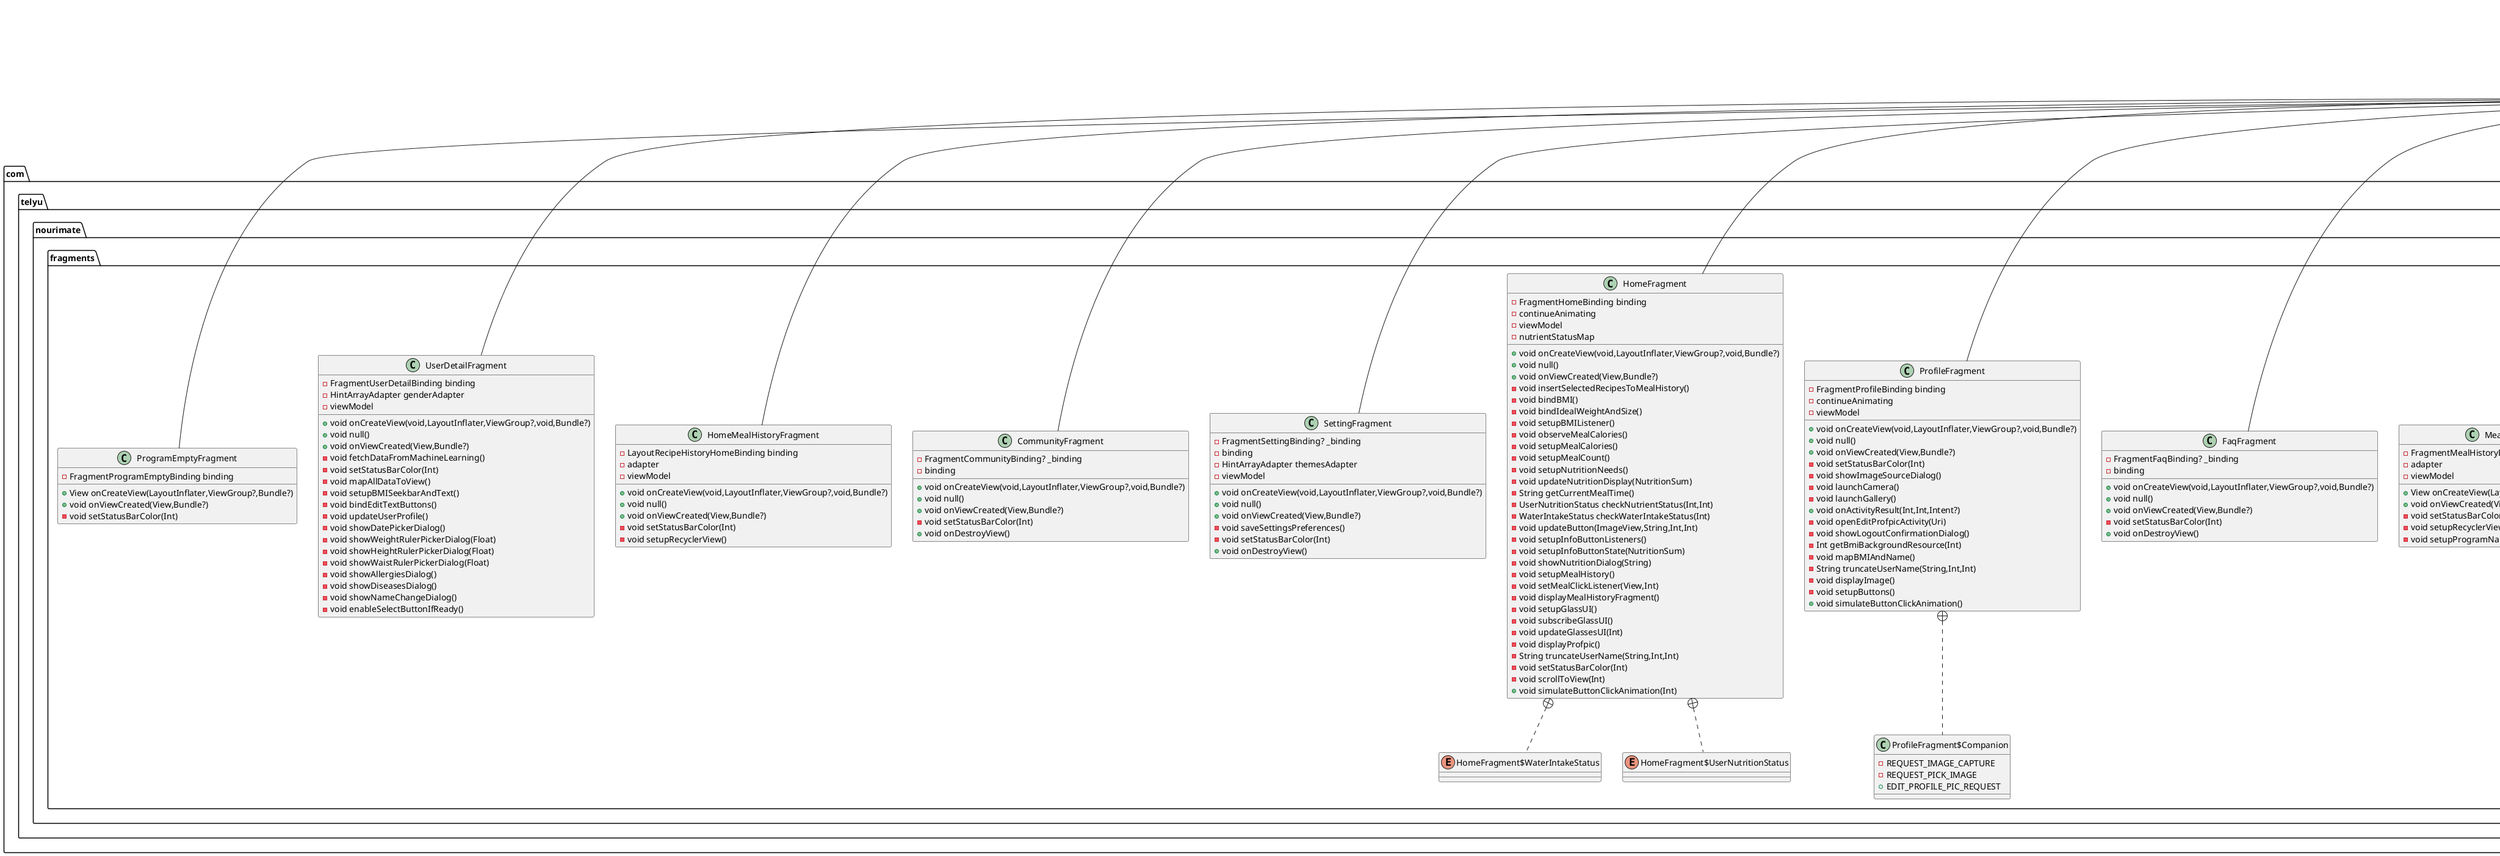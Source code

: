 @startuml
class com.telyu.nourimate.fragments.ProgramFragment {
- FragmentProgramBinding binding
-  viewModel
+ void onCreateView(void,LayoutInflater,ViewGroup?,void,Bundle?)
+ void null()
+ void onViewCreated(View,Bundle?)
- void setStatusBarColor(Int)
- void setupSideButtons()
- void setCurrentFragment(Fragment)
- void restoreProgramState(PopupWindow)
- void showNotificationSidebar()
- void finalizeProgramResults()
- void setupSettingPopup()
- void setupNotificationPopup()
- void checkIfProgramIsOver()
}


class com.telyu.nourimate.fragments.ChangePasswordDialogFragment$Companion {
+ ChangePasswordDialogFragment newInstance()
}

class com.telyu.nourimate.fragments.ChangePasswordDialogFragment {
- FragmentChangePasswordDialogBinding? _binding
-  binding
+ View onCreateView(LayoutInflater,ViewGroup?,Bundle?)
+ void onStart()
- void setWidthPercent(Int)
+ void onDestroyView()
}


class com.telyu.nourimate.fragments.ProgramFilledFragment {
- FragmentProgramFilledBinding binding
-  viewModel
+ View onCreateView(LayoutInflater,ViewGroup?,Bundle?)
- void setStatusBarColor(Int)
+ void onViewCreated(View,Bundle?)
- void setupMealHistoryObservationForBackend(Context)
- void setupMealHistory()
- void setMealClickListener(View,Int)
- void displayMealHistoryFragment()
- void setupMealtimeCalories()
- void setupCurrentAndStartWeight()
- void setupStartingWeight()
- void setupInputCurrentWeight()
- void setupInputCurrentWeightButton()
- void showWeightLimitDialog()
- void setupWeightEntryObservation()
- void setupWeeklyWeightInput()
- void startCountdown(Long)
- void showWeightRulerPickerDialog(Float)
}


class com.telyu.nourimate.fragments.RecipeFragment {
- FragmentRecipeBinding binding
-  weeklyRecipeAdapter
- RecipeAdapter2 breakfastRecipeAdapter
- RecipeAdapter2 lunchRecipeAdapter
- RecipeAdapter2 dinnerRecipeAdapter
-  isRecipesForSearchInserted
-  viewModel
+ void onCreateView(void,LayoutInflater,ViewGroup?,void,Bundle?)
+ void null()
+ void onViewCreated(View,Bundle?)
- void setupFoodMessageVisibility()
- void animateAddToCart(View,String)
- void setStatusBarColor(Int)
- void setupRecyclerViewAdapter()
- void toggleSelection(CombinedRecipe)
- void setupRecyclerView()
- void selectMealType()
- void selectMealTime()
- void updateRecyclerViewVisibility(String)
- void showDailyRecyclerViewsBasedOnMealType()
- void hideAllDailyRecyclerViews()
- void showPopupMenu()
- void setupSearchBarAndSearchView()
- void setupDraggableSelectedItem()
- void displayUserNameAndProfpic()
- String truncateUserName(String,Int,Int)
- void displayImage()
- void createRecommendationsForAllRecipes()
}


class com.telyu.nourimate.fragments.HistoryFragment {
- FragmentHistoryBinding binding
-  adapter
-  viewModel
+ void onCreateView(void,LayoutInflater,ViewGroup?,void,Bundle?)
+ void null()
+ void onViewCreated(View,Bundle?)
- void setStatusBarColor(Int)
- void setupRecyclerView()
}


class com.telyu.nourimate.fragments.ChangeNumberProfileFragment$Companion {
+ ChangeNumberProfileFragment newInstance()
}

class com.telyu.nourimate.fragments.ChangeNumberProfileFragment {
- FragmentChangeNumberProfileBinding? _binding
-  binding
-  viewModel
+ View onCreateView(LayoutInflater,ViewGroup?,Bundle?)
- void changePhoneNumber()
+ void onStart()
- void setWidthPercent(Int)
+ void onDestroyView()
- void showLoading(Boolean)
}


class com.telyu.nourimate.fragments.FaqFragment {
- FragmentFaqBinding? _binding
-  binding
+ void onCreateView(void,LayoutInflater,ViewGroup?,void,Bundle?)
+ void null()
+ void onViewCreated(View,Bundle?)
- void setStatusBarColor(Int)
+ void onDestroyView()
}


class com.telyu.nourimate.fragments.ProfileFragment$Companion {
-  REQUEST_IMAGE_CAPTURE
-  REQUEST_PICK_IMAGE
+  EDIT_PROFILE_PIC_REQUEST
}

class com.telyu.nourimate.fragments.ProfileFragment {
- FragmentProfileBinding binding
-  continueAnimating
-  viewModel
+ void onCreateView(void,LayoutInflater,ViewGroup?,void,Bundle?)
+ void null()
+ void onViewCreated(View,Bundle?)
- void setStatusBarColor(Int)
- void showImageSourceDialog()
- void launchCamera()
- void launchGallery()
+ void onActivityResult(Int,Int,Intent?)
- void openEditProfpicActivity(Uri)
- void showLogoutConfirmationDialog()
- Int getBmiBackgroundResource(Int)
- void mapBMIAndName()
- String truncateUserName(String,Int,Int)
- void displayImage()
- void setupButtons()
+ void simulateButtonClickAnimation()
}


class com.telyu.nourimate.fragments.InfoNutritionDialogFragment$Companion {
+ InfoNutritionDialogFragment newInstance(String,HomeFragment.UserNutritionStatus)
}

class com.telyu.nourimate.fragments.InfoNutritionDialogFragment {
- FragmentInfoNutritionDialogBinding? _binding
-  binding
+ View onCreateView(LayoutInflater,ViewGroup?,Bundle?)
+ void onStart()
- void displayNutrientMessages(String?,HomeFragment.UserNutritionStatus?)
- void setWidthPercent(Int)
+ void onDestroyView()
}


class com.telyu.nourimate.fragments.SettingFragment {
- FragmentSettingBinding? _binding
-  binding
- HintArrayAdapter themesAdapter
-  viewModel
+ void onCreateView(void,LayoutInflater,ViewGroup?,void,Bundle?)
+ void null()
+ void onViewCreated(View,Bundle?)
- void saveSettingsPreferences()
- void setStatusBarColor(Int)
+ void onDestroyView()
}


class com.telyu.nourimate.fragments.CommunityFragment {
- FragmentCommunityBinding? _binding
-  binding
+ void onCreateView(void,LayoutInflater,ViewGroup?,void,Bundle?)
+ void null()
+ void onViewCreated(View,Bundle?)
- void setStatusBarColor(Int)
+ void onDestroyView()
}


class com.telyu.nourimate.fragments.HomeMealHistoryFragment {
- LayoutRecipeHistoryHomeBinding binding
-  adapter
-  viewModel
+ void onCreateView(void,LayoutInflater,ViewGroup?,void,Bundle?)
+ void null()
+ void onViewCreated(View,Bundle?)
- void setStatusBarColor(Int)
- void setupRecyclerView()
}


class com.telyu.nourimate.fragments.UserDetailFragment {
- FragmentUserDetailBinding binding
- HintArrayAdapter genderAdapter
-  viewModel
+ void onCreateView(void,LayoutInflater,ViewGroup?,void,Bundle?)
+ void null()
+ void onViewCreated(View,Bundle?)
- void fetchDataFromMachineLearning()
- void setStatusBarColor(Int)
- void mapAllDataToView()
- void setupBMISeekbarAndText()
- void bindEditTextButtons()
- void updateUserProfile()
- void showDatePickerDialog()
- void showWeightRulerPickerDialog(Float)
- void showHeightRulerPickerDialog(Float)
- void showWaistRulerPickerDialog(Float)
- void showAllergiesDialog()
- void showDiseasesDialog()
- void showNameChangeDialog()
- void enableSelectButtonIfReady()
}


class com.telyu.nourimate.fragments.LogoutDialogFragment {
- FragmentLogoutDialogBinding? _binding
-  binding
-  viewModel
+ Dialog onCreateDialog(Bundle?)
+ void onStart()
- void setWidthPercent(Int)
+ void onDestroyView()
}


class com.telyu.nourimate.fragments.AccountFragment {
- FragmentAccountBinding? _binding
-  binding
-  viewModel
+ void onCreateView(void,LayoutInflater,ViewGroup?,void,Bundle?)
+ void null()
+ void onViewCreated(View,Bundle?)
- void setDataToEditText()
- void setStatusBarColor(Int)
- void onChangePhoneNumberClicked()
- void onChangePasswordClicked(View)
+ void onDestroyView()
}


class com.telyu.nourimate.fragments.ChangePasswordProfileFragment$Companion {
+ ChangePasswordProfileFragment newInstance()
}

class com.telyu.nourimate.fragments.ChangePasswordProfileFragment {
- FragmentChangePasswordProfileBinding? _binding
-  binding
-  viewModel
+ View onCreateView(LayoutInflater,ViewGroup?,Bundle?)
- void changePhoneNumber()
+ void onStart()
- void setWidthPercent(Int)
+ void onDestroyView()
- void showLoading(Boolean)
}


enum com.telyu.nourimate.fragments.HomeFragment$UserNutritionStatus {
}
enum com.telyu.nourimate.fragments.HomeFragment$WaterIntakeStatus {
}
class com.telyu.nourimate.fragments.HomeFragment {
- FragmentHomeBinding binding
-  continueAnimating
-  viewModel
-  nutrientStatusMap
+ void onCreateView(void,LayoutInflater,ViewGroup?,void,Bundle?)
+ void null()
+ void onViewCreated(View,Bundle?)
- void insertSelectedRecipesToMealHistory()
- void bindBMI()
- void bindIdealWeightAndSize()
- void setupBMIListener()
- void observeMealCalories()
- void setupMealCalories()
- void setupMealCount()
- void setupNutritionNeeds()
- void updateNutritionDisplay(NutritionSum)
- String getCurrentMealTime()
- UserNutritionStatus checkNutrientStatus(Int,Int)
- WaterIntakeStatus checkWaterIntakeStatus(Int)
- void updateButton(ImageView,String,Int,Int)
- void setupInfoButtonListeners()
- void setupInfoButtonState(NutritionSum)
- void showNutritionDialog(String)
- void setupMealHistory()
- void setMealClickListener(View,Int)
- void displayMealHistoryFragment()
- void setupGlassUI()
- void subscribeGlassUI()
- void updateGlassesUI(Int)
- void displayProfpic()
- String truncateUserName(String,Int,Int)
- void setStatusBarColor(Int)
- void scrollToView(Int)
+ void simulateButtonClickAnimation(Int)
}


class com.telyu.nourimate.fragments.ProgramEmptyFragment {
- FragmentProgramEmptyBinding binding
+ View onCreateView(LayoutInflater,ViewGroup?,Bundle?)
+ void onViewCreated(View,Bundle?)
- void setStatusBarColor(Int)
}


class com.telyu.nourimate.fragments.MealHistoryFragment {
- FragmentMealHistoryBinding binding
-  adapter
-  viewModel
+ View onCreateView(LayoutInflater,ViewGroup?,Bundle?)
+ void onViewCreated(View,Bundle?)
- void setStatusBarColor(Int)
- void setupRecyclerView()
- void setupProgramNameAndDate()
}




androidx.fragment.app.Fragment <|-- com.telyu.nourimate.fragments.ProgramFragment
com.telyu.nourimate.fragments.ChangePasswordDialogFragment +.. com.telyu.nourimate.fragments.ChangePasswordDialogFragment$Companion
androidx.fragment.app.DialogFragment <|-- com.telyu.nourimate.fragments.ChangePasswordDialogFragment
androidx.fragment.app.Fragment <|-- com.telyu.nourimate.fragments.ProgramFilledFragment
androidx.fragment.app.Fragment <|-- com.telyu.nourimate.fragments.RecipeFragment
androidx.fragment.app.Fragment <|-- com.telyu.nourimate.fragments.HistoryFragment
com.telyu.nourimate.fragments.ChangeNumberProfileFragment +.. com.telyu.nourimate.fragments.ChangeNumberProfileFragment$Companion
androidx.fragment.app.DialogFragment <|-- com.telyu.nourimate.fragments.ChangeNumberProfileFragment
androidx.fragment.app.Fragment <|-- com.telyu.nourimate.fragments.FaqFragment
com.telyu.nourimate.fragments.ProfileFragment +.. com.telyu.nourimate.fragments.ProfileFragment$Companion
androidx.fragment.app.Fragment <|-- com.telyu.nourimate.fragments.ProfileFragment
com.telyu.nourimate.fragments.InfoNutritionDialogFragment +.. com.telyu.nourimate.fragments.InfoNutritionDialogFragment$Companion
androidx.fragment.app.DialogFragment <|-- com.telyu.nourimate.fragments.InfoNutritionDialogFragment
androidx.fragment.app.Fragment <|-- com.telyu.nourimate.fragments.SettingFragment
androidx.fragment.app.Fragment <|-- com.telyu.nourimate.fragments.CommunityFragment
androidx.fragment.app.Fragment <|-- com.telyu.nourimate.fragments.HomeMealHistoryFragment
androidx.fragment.app.Fragment <|-- com.telyu.nourimate.fragments.UserDetailFragment
androidx.fragment.app.DialogFragment <|-- com.telyu.nourimate.fragments.LogoutDialogFragment
androidx.fragment.app.Fragment <|-- com.telyu.nourimate.fragments.AccountFragment
com.telyu.nourimate.fragments.ChangePasswordProfileFragment +.. com.telyu.nourimate.fragments.ChangePasswordProfileFragment$Companion
androidx.fragment.app.DialogFragment <|-- com.telyu.nourimate.fragments.ChangePasswordProfileFragment
com.telyu.nourimate.fragments.HomeFragment +.. com.telyu.nourimate.fragments.HomeFragment$UserNutritionStatus
com.telyu.nourimate.fragments.HomeFragment +.. com.telyu.nourimate.fragments.HomeFragment$WaterIntakeStatus
androidx.fragment.app.Fragment <|-- com.telyu.nourimate.fragments.HomeFragment
androidx.fragment.app.Fragment <|-- com.telyu.nourimate.fragments.ProgramEmptyFragment
androidx.fragment.app.Fragment <|-- com.telyu.nourimate.fragments.MealHistoryFragment
@enduml